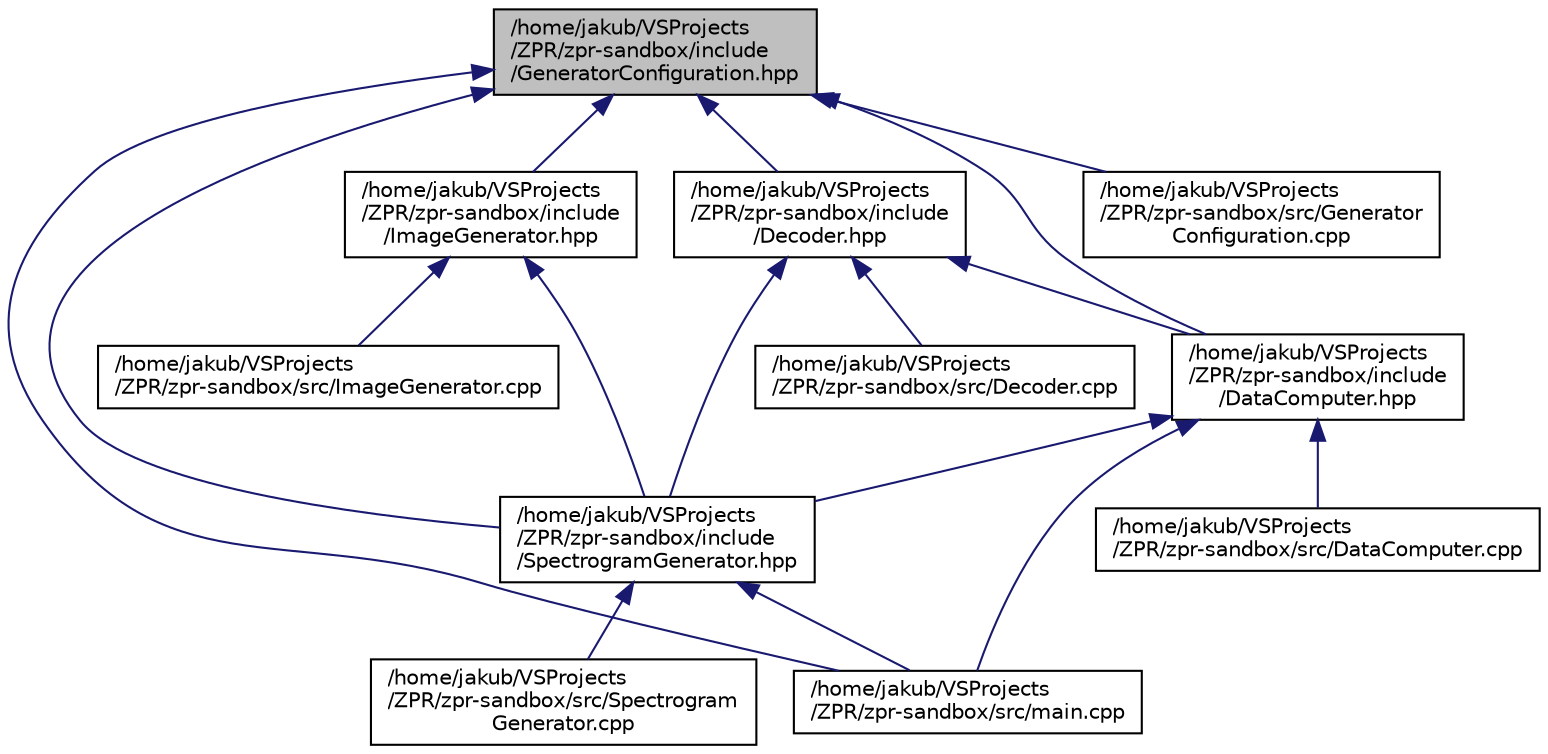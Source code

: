 digraph "/home/jakub/VSProjects/ZPR/zpr-sandbox/include/GeneratorConfiguration.hpp"
{
 // LATEX_PDF_SIZE
  edge [fontname="Helvetica",fontsize="10",labelfontname="Helvetica",labelfontsize="10"];
  node [fontname="Helvetica",fontsize="10",shape=record];
  Node1 [label="/home/jakub/VSProjects\l/ZPR/zpr-sandbox/include\l/GeneratorConfiguration.hpp",height=0.2,width=0.4,color="black", fillcolor="grey75", style="filled", fontcolor="black",tooltip=" "];
  Node1 -> Node2 [dir="back",color="midnightblue",fontsize="10",style="solid",fontname="Helvetica"];
  Node2 [label="/home/jakub/VSProjects\l/ZPR/zpr-sandbox/src/main.cpp",height=0.2,width=0.4,color="black", fillcolor="white", style="filled",URL="$main_8cpp.html",tooltip=" "];
  Node1 -> Node3 [dir="back",color="midnightblue",fontsize="10",style="solid",fontname="Helvetica"];
  Node3 [label="/home/jakub/VSProjects\l/ZPR/zpr-sandbox/src/Generator\lConfiguration.cpp",height=0.2,width=0.4,color="black", fillcolor="white", style="filled",URL="$_generator_configuration_8cpp.html",tooltip=" "];
  Node1 -> Node4 [dir="back",color="midnightblue",fontsize="10",style="solid",fontname="Helvetica"];
  Node4 [label="/home/jakub/VSProjects\l/ZPR/zpr-sandbox/include\l/SpectrogramGenerator.hpp",height=0.2,width=0.4,color="black", fillcolor="white", style="filled",URL="$_spectrogram_generator_8hpp.html",tooltip=" "];
  Node4 -> Node5 [dir="back",color="midnightblue",fontsize="10",style="solid",fontname="Helvetica"];
  Node5 [label="/home/jakub/VSProjects\l/ZPR/zpr-sandbox/src/Spectrogram\lGenerator.cpp",height=0.2,width=0.4,color="black", fillcolor="white", style="filled",URL="$_spectrogram_generator_8cpp.html",tooltip=" "];
  Node4 -> Node2 [dir="back",color="midnightblue",fontsize="10",style="solid",fontname="Helvetica"];
  Node1 -> Node6 [dir="back",color="midnightblue",fontsize="10",style="solid",fontname="Helvetica"];
  Node6 [label="/home/jakub/VSProjects\l/ZPR/zpr-sandbox/include\l/Decoder.hpp",height=0.2,width=0.4,color="black", fillcolor="white", style="filled",URL="$_decoder_8hpp.html",tooltip=" "];
  Node6 -> Node7 [dir="back",color="midnightblue",fontsize="10",style="solid",fontname="Helvetica"];
  Node7 [label="/home/jakub/VSProjects\l/ZPR/zpr-sandbox/src/Decoder.cpp",height=0.2,width=0.4,color="black", fillcolor="white", style="filled",URL="$_decoder_8cpp.html",tooltip=" "];
  Node6 -> Node4 [dir="back",color="midnightblue",fontsize="10",style="solid",fontname="Helvetica"];
  Node6 -> Node8 [dir="back",color="midnightblue",fontsize="10",style="solid",fontname="Helvetica"];
  Node8 [label="/home/jakub/VSProjects\l/ZPR/zpr-sandbox/include\l/DataComputer.hpp",height=0.2,width=0.4,color="black", fillcolor="white", style="filled",URL="$_data_computer_8hpp.html",tooltip=" "];
  Node8 -> Node2 [dir="back",color="midnightblue",fontsize="10",style="solid",fontname="Helvetica"];
  Node8 -> Node9 [dir="back",color="midnightblue",fontsize="10",style="solid",fontname="Helvetica"];
  Node9 [label="/home/jakub/VSProjects\l/ZPR/zpr-sandbox/src/DataComputer.cpp",height=0.2,width=0.4,color="black", fillcolor="white", style="filled",URL="$_data_computer_8cpp.html",tooltip=" "];
  Node8 -> Node4 [dir="back",color="midnightblue",fontsize="10",style="solid",fontname="Helvetica"];
  Node1 -> Node10 [dir="back",color="midnightblue",fontsize="10",style="solid",fontname="Helvetica"];
  Node10 [label="/home/jakub/VSProjects\l/ZPR/zpr-sandbox/include\l/ImageGenerator.hpp",height=0.2,width=0.4,color="black", fillcolor="white", style="filled",URL="$_image_generator_8hpp.html",tooltip=" "];
  Node10 -> Node11 [dir="back",color="midnightblue",fontsize="10",style="solid",fontname="Helvetica"];
  Node11 [label="/home/jakub/VSProjects\l/ZPR/zpr-sandbox/src/ImageGenerator.cpp",height=0.2,width=0.4,color="black", fillcolor="white", style="filled",URL="$_image_generator_8cpp.html",tooltip=" "];
  Node10 -> Node4 [dir="back",color="midnightblue",fontsize="10",style="solid",fontname="Helvetica"];
  Node1 -> Node8 [dir="back",color="midnightblue",fontsize="10",style="solid",fontname="Helvetica"];
}
